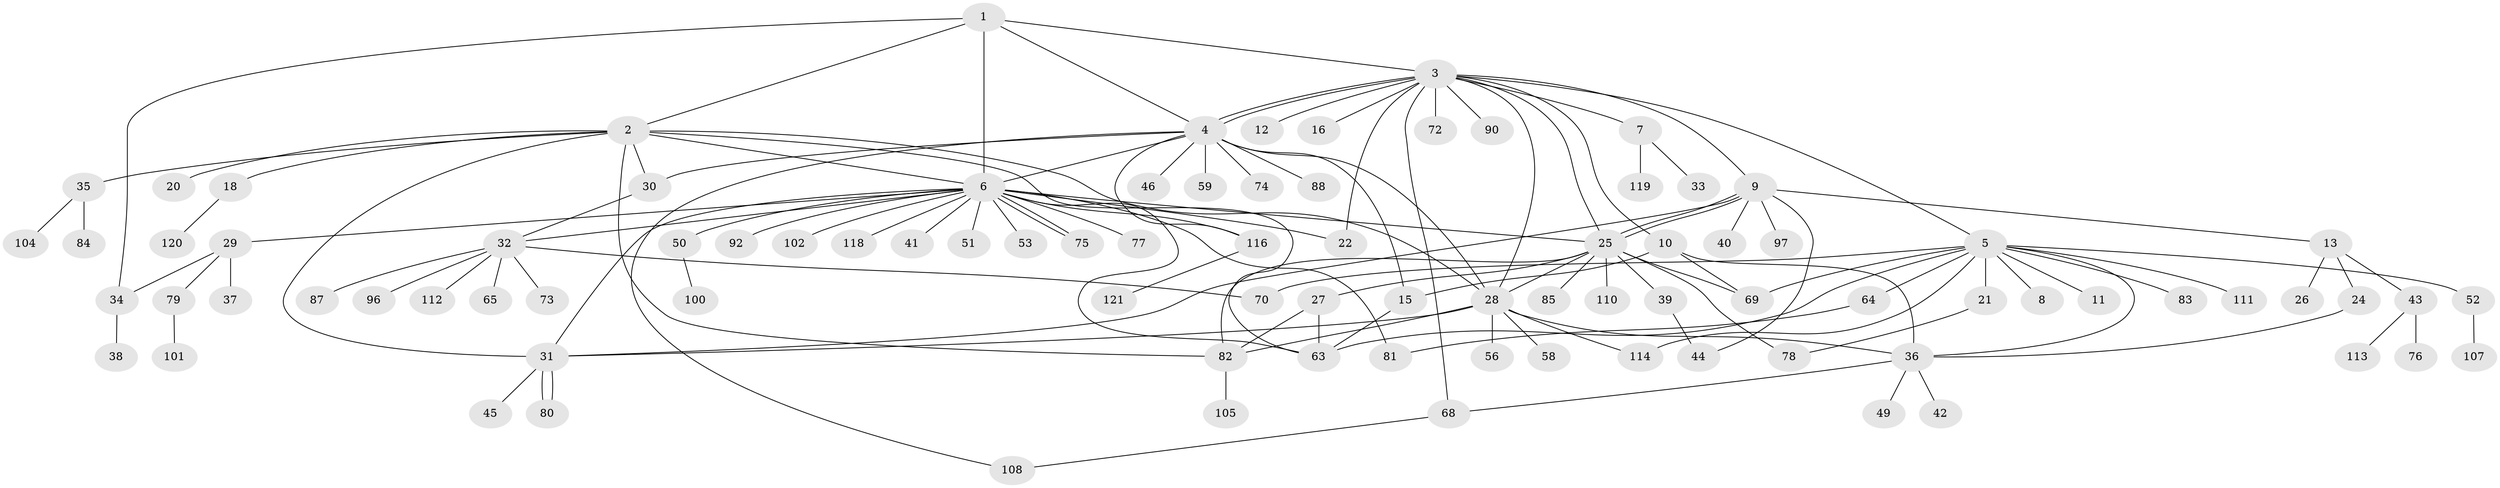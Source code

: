 // Generated by graph-tools (version 1.1) at 2025/51/02/27/25 19:51:59]
// undirected, 93 vertices, 132 edges
graph export_dot {
graph [start="1"]
  node [color=gray90,style=filled];
  1 [super="+60"];
  2 [super="+14"];
  3 [super="+17"];
  4 [super="+23"];
  5 [super="+57"];
  6 [super="+71"];
  7 [super="+103"];
  8;
  9 [super="+19"];
  10;
  11;
  12;
  13;
  15 [super="+106"];
  16;
  18 [super="+86"];
  20;
  21;
  22;
  24;
  25 [super="+61"];
  26;
  27 [super="+95"];
  28 [super="+55"];
  29 [super="+98"];
  30 [super="+48"];
  31 [super="+115"];
  32 [super="+47"];
  33;
  34 [super="+54"];
  35;
  36 [super="+62"];
  37;
  38 [super="+66"];
  39;
  40;
  41;
  42;
  43;
  44 [super="+67"];
  45;
  46;
  49;
  50;
  51;
  52 [super="+91"];
  53;
  56;
  58;
  59;
  63 [super="+117"];
  64;
  65;
  68 [super="+99"];
  69 [super="+109"];
  70;
  72;
  73;
  74;
  75;
  76;
  77 [super="+89"];
  78;
  79;
  80;
  81;
  82 [super="+93"];
  83 [super="+94"];
  84;
  85;
  87;
  88;
  90;
  92;
  96;
  97;
  100;
  101;
  102;
  104;
  105;
  107;
  108;
  110;
  111;
  112;
  113;
  114 [super="+122"];
  116;
  118;
  119;
  120;
  121;
  1 -- 2;
  1 -- 3;
  1 -- 6;
  1 -- 4;
  1 -- 34;
  2 -- 6;
  2 -- 20;
  2 -- 30;
  2 -- 31;
  2 -- 35;
  2 -- 63;
  2 -- 28;
  2 -- 18;
  2 -- 82;
  3 -- 4;
  3 -- 4;
  3 -- 5;
  3 -- 7;
  3 -- 9;
  3 -- 10;
  3 -- 12;
  3 -- 16;
  3 -- 22;
  3 -- 25;
  3 -- 68;
  3 -- 72;
  3 -- 90;
  3 -- 28;
  4 -- 6;
  4 -- 15;
  4 -- 28;
  4 -- 46;
  4 -- 59;
  4 -- 74;
  4 -- 88;
  4 -- 108;
  4 -- 116;
  4 -- 30;
  5 -- 8;
  5 -- 11;
  5 -- 21;
  5 -- 36;
  5 -- 52;
  5 -- 63;
  5 -- 64;
  5 -- 70;
  5 -- 83;
  5 -- 111;
  5 -- 114;
  5 -- 69;
  6 -- 22;
  6 -- 29;
  6 -- 31;
  6 -- 32;
  6 -- 41;
  6 -- 50;
  6 -- 51;
  6 -- 53;
  6 -- 63;
  6 -- 75;
  6 -- 75;
  6 -- 77;
  6 -- 81;
  6 -- 92;
  6 -- 102;
  6 -- 116;
  6 -- 118;
  6 -- 25;
  7 -- 33;
  7 -- 119;
  9 -- 13;
  9 -- 25;
  9 -- 25;
  9 -- 40;
  9 -- 97;
  9 -- 44;
  9 -- 31;
  10 -- 15;
  10 -- 36;
  10 -- 69;
  13 -- 24;
  13 -- 26;
  13 -- 43;
  15 -- 63;
  18 -- 120;
  21 -- 78;
  24 -- 36;
  25 -- 27;
  25 -- 28;
  25 -- 39;
  25 -- 78;
  25 -- 85;
  25 -- 110;
  25 -- 69;
  25 -- 82;
  27 -- 63;
  27 -- 82;
  28 -- 82;
  28 -- 36;
  28 -- 114;
  28 -- 56;
  28 -- 58;
  28 -- 31;
  29 -- 34;
  29 -- 37;
  29 -- 79;
  30 -- 32;
  31 -- 45;
  31 -- 80;
  31 -- 80;
  32 -- 70;
  32 -- 73;
  32 -- 87;
  32 -- 96;
  32 -- 112;
  32 -- 65;
  34 -- 38;
  35 -- 84;
  35 -- 104;
  36 -- 42;
  36 -- 49;
  36 -- 68;
  39 -- 44;
  43 -- 76;
  43 -- 113;
  50 -- 100;
  52 -- 107;
  64 -- 81;
  68 -- 108;
  79 -- 101;
  82 -- 105;
  116 -- 121;
}
